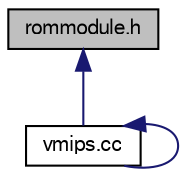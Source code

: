digraph G
{
  edge [fontname="FreeSans",fontsize="10",labelfontname="FreeSans",labelfontsize="10"];
  node [fontname="FreeSans",fontsize="10",shape=record];
  Node1 [label="rommodule.h",height=0.2,width=0.4,color="black", fillcolor="grey75", style="filled" fontcolor="black"];
  Node1 -> Node2 [dir=back,color="midnightblue",fontsize="10",style="solid"];
  Node2 [label="vmips.cc",height=0.2,width=0.4,color="black", fillcolor="white", style="filled",URL="$vmips_8cc.html"];
  Node2 -> Node2 [dir=back,color="midnightblue",fontsize="10",style="solid"];
}
